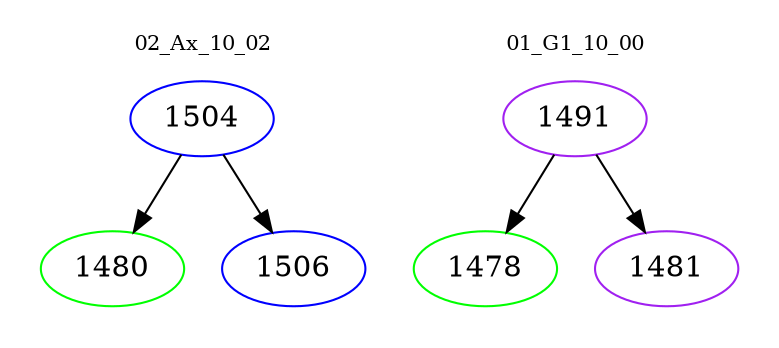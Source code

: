 digraph{
subgraph cluster_0 {
color = white
label = "02_Ax_10_02";
fontsize=10;
T0_1504 [label="1504", color="blue"]
T0_1504 -> T0_1480 [color="black"]
T0_1480 [label="1480", color="green"]
T0_1504 -> T0_1506 [color="black"]
T0_1506 [label="1506", color="blue"]
}
subgraph cluster_1 {
color = white
label = "01_G1_10_00";
fontsize=10;
T1_1491 [label="1491", color="purple"]
T1_1491 -> T1_1478 [color="black"]
T1_1478 [label="1478", color="green"]
T1_1491 -> T1_1481 [color="black"]
T1_1481 [label="1481", color="purple"]
}
}
